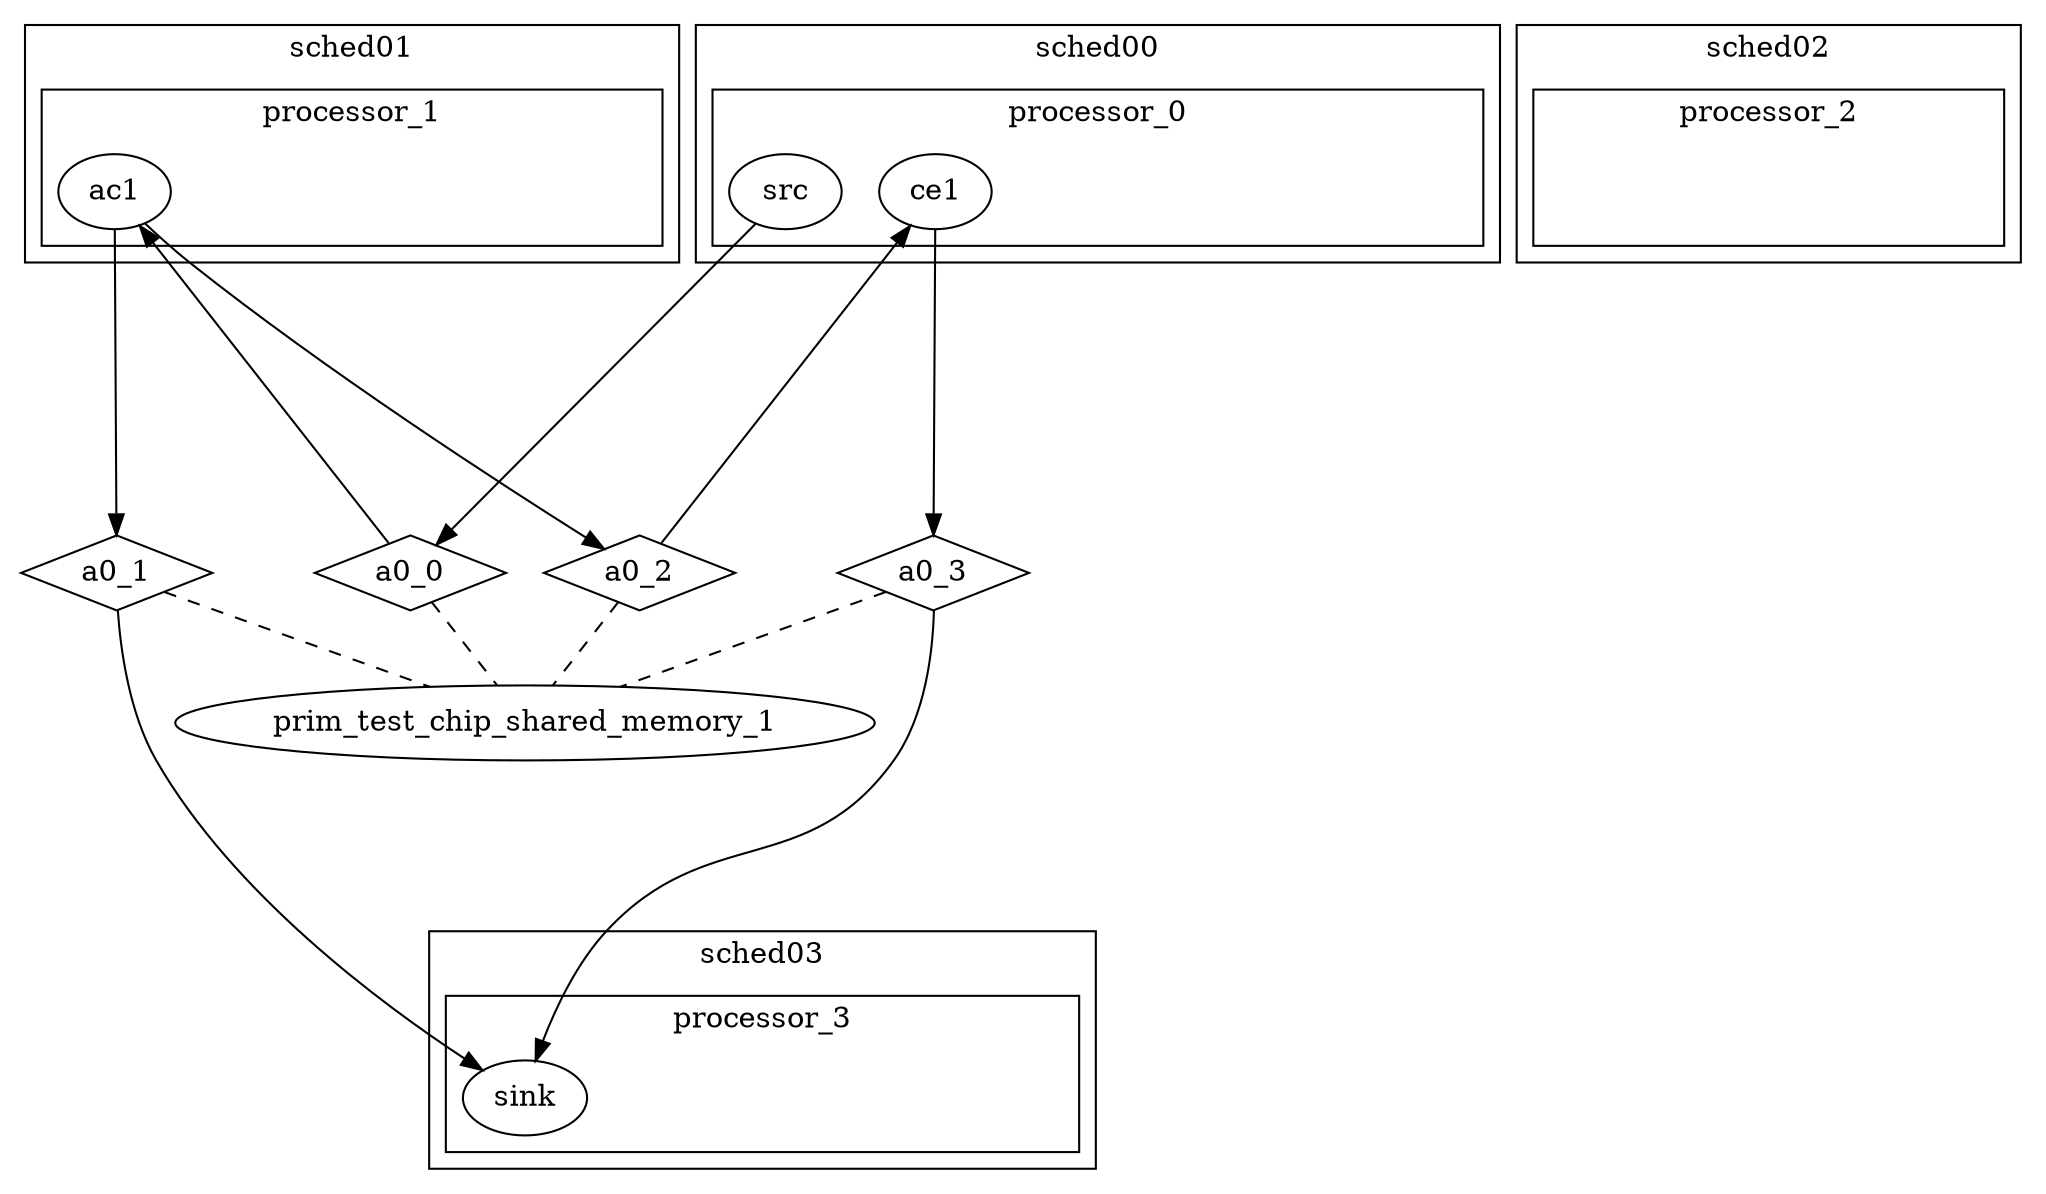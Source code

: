 digraph G {
subgraph cluster_scheduler_sched00 {
label=sched00;
subgraph cluster_processor_processor_0 {
label=processor_0;
dummy_processor_0 [style=invis];
process_src [label=src];
process_ce1 [label=ce1];
}

}

subgraph cluster_scheduler_sched01 {
label=sched01;
subgraph cluster_processor_processor_1 {
label=processor_1;
dummy_processor_1 [style=invis];
process_ac1 [label=ac1];
}

}

subgraph cluster_scheduler_sched02 {
label=sched02;
subgraph cluster_processor_processor_2 {
label=processor_2;
dummy_processor_2 [style=invis];
}

}

subgraph cluster_scheduler_sched03 {
label=sched03;
subgraph cluster_processor_processor_3 {
label=processor_3;
dummy_processor_3 [style=invis];
process_sink [label=sink];
}

}

primitive_prim_test_chip_shared_memory_1 [label=prim_test_chip_shared_memory_1];
channel_a0_0 [label=a0_0, shape=diamond];
process_src -> channel_a0_0  [minlen=4];
channel_a0_0 -> process_ac1  [minlen=4];
channel_a0_0 -> primitive_prim_test_chip_shared_memory_1  [arrowhead=none, style=dashed];
channel_a0_1 [label=a0_1, shape=diamond];
process_ac1 -> channel_a0_1  [minlen=4];
channel_a0_1 -> process_sink  [minlen=4];
channel_a0_1 -> primitive_prim_test_chip_shared_memory_1  [arrowhead=none, style=dashed];
channel_a0_2 [label=a0_2, shape=diamond];
process_ac1 -> channel_a0_2  [minlen=4];
channel_a0_2 -> process_ce1  [minlen=4];
channel_a0_2 -> primitive_prim_test_chip_shared_memory_1  [arrowhead=none, style=dashed];
channel_a0_3 [label=a0_3, shape=diamond];
process_ce1 -> channel_a0_3  [minlen=4];
channel_a0_3 -> process_sink  [minlen=4];
channel_a0_3 -> primitive_prim_test_chip_shared_memory_1  [arrowhead=none, style=dashed];
}
